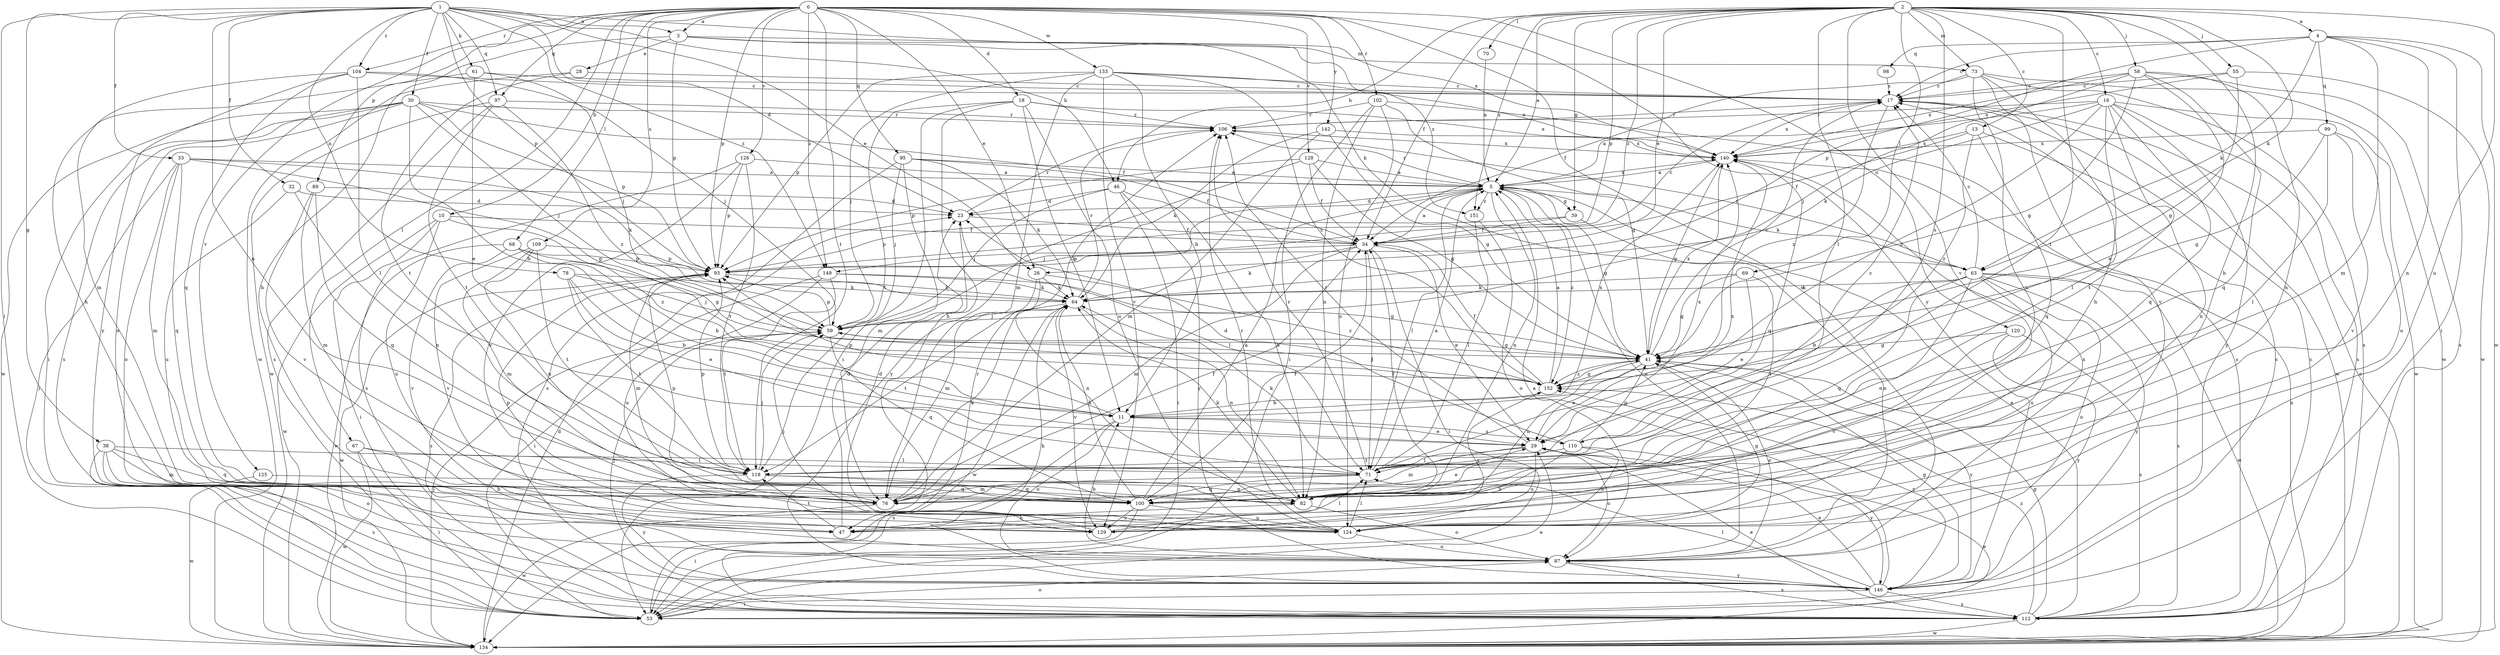 strict digraph  {
0;
1;
2;
3;
4;
5;
10;
11;
13;
16;
17;
18;
23;
26;
28;
29;
30;
32;
33;
34;
38;
39;
41;
46;
47;
53;
55;
58;
59;
61;
63;
64;
67;
68;
69;
70;
71;
73;
76;
78;
82;
87;
89;
93;
95;
97;
98;
99;
100;
102;
104;
106;
109;
110;
112;
118;
120;
124;
125;
126;
128;
129;
133;
134;
140;
142;
146;
149;
151;
152;
0 -> 3  [label=a];
0 -> 10  [label=b];
0 -> 18  [label=d];
0 -> 26  [label=e];
0 -> 67  [label=l];
0 -> 68  [label=l];
0 -> 87  [label=o];
0 -> 89  [label=p];
0 -> 93  [label=p];
0 -> 95  [label=q];
0 -> 97  [label=q];
0 -> 102  [label=r];
0 -> 104  [label=r];
0 -> 109  [label=s];
0 -> 118  [label=t];
0 -> 120  [label=u];
0 -> 125  [label=v];
0 -> 126  [label=v];
0 -> 128  [label=v];
0 -> 133  [label=w];
0 -> 142  [label=y];
0 -> 146  [label=y];
0 -> 149  [label=z];
1 -> 3  [label=a];
1 -> 23  [label=d];
1 -> 26  [label=e];
1 -> 30  [label=f];
1 -> 32  [label=f];
1 -> 33  [label=f];
1 -> 38  [label=g];
1 -> 46  [label=h];
1 -> 53  [label=i];
1 -> 61  [label=k];
1 -> 78  [label=n];
1 -> 82  [label=n];
1 -> 93  [label=p];
1 -> 97  [label=q];
1 -> 104  [label=r];
1 -> 140  [label=x];
1 -> 149  [label=z];
2 -> 4  [label=a];
2 -> 5  [label=a];
2 -> 13  [label=c];
2 -> 16  [label=c];
2 -> 26  [label=e];
2 -> 34  [label=f];
2 -> 39  [label=g];
2 -> 46  [label=h];
2 -> 47  [label=h];
2 -> 55  [label=j];
2 -> 58  [label=j];
2 -> 63  [label=k];
2 -> 69  [label=l];
2 -> 70  [label=l];
2 -> 71  [label=l];
2 -> 73  [label=m];
2 -> 93  [label=p];
2 -> 110  [label=s];
2 -> 118  [label=t];
2 -> 124  [label=u];
2 -> 129  [label=v];
2 -> 149  [label=z];
2 -> 151  [label=z];
3 -> 28  [label=e];
3 -> 47  [label=h];
3 -> 63  [label=k];
3 -> 73  [label=m];
3 -> 93  [label=p];
3 -> 151  [label=z];
4 -> 17  [label=c];
4 -> 53  [label=i];
4 -> 63  [label=k];
4 -> 76  [label=m];
4 -> 82  [label=n];
4 -> 93  [label=p];
4 -> 98  [label=q];
4 -> 99  [label=q];
4 -> 134  [label=w];
5 -> 23  [label=d];
5 -> 39  [label=g];
5 -> 41  [label=g];
5 -> 59  [label=j];
5 -> 63  [label=k];
5 -> 71  [label=l];
5 -> 82  [label=n];
5 -> 106  [label=r];
5 -> 140  [label=x];
5 -> 151  [label=z];
5 -> 152  [label=z];
10 -> 34  [label=f];
10 -> 53  [label=i];
10 -> 124  [label=u];
10 -> 134  [label=w];
10 -> 152  [label=z];
11 -> 29  [label=e];
11 -> 87  [label=o];
11 -> 93  [label=p];
11 -> 110  [label=s];
11 -> 112  [label=s];
11 -> 140  [label=x];
13 -> 34  [label=f];
13 -> 82  [label=n];
13 -> 100  [label=q];
13 -> 140  [label=x];
13 -> 152  [label=z];
16 -> 5  [label=a];
16 -> 64  [label=k];
16 -> 71  [label=l];
16 -> 100  [label=q];
16 -> 106  [label=r];
16 -> 112  [label=s];
16 -> 118  [label=t];
16 -> 134  [label=w];
16 -> 146  [label=y];
16 -> 152  [label=z];
17 -> 106  [label=r];
17 -> 134  [label=w];
17 -> 140  [label=x];
17 -> 152  [label=z];
18 -> 11  [label=b];
18 -> 47  [label=h];
18 -> 53  [label=i];
18 -> 106  [label=r];
18 -> 118  [label=t];
18 -> 124  [label=u];
18 -> 140  [label=x];
23 -> 34  [label=f];
23 -> 71  [label=l];
23 -> 106  [label=r];
26 -> 64  [label=k];
26 -> 76  [label=m];
26 -> 82  [label=n];
26 -> 152  [label=z];
28 -> 17  [label=c];
28 -> 118  [label=t];
28 -> 134  [label=w];
29 -> 71  [label=l];
29 -> 76  [label=m];
29 -> 87  [label=o];
29 -> 106  [label=r];
29 -> 124  [label=u];
29 -> 140  [label=x];
30 -> 11  [label=b];
30 -> 34  [label=f];
30 -> 53  [label=i];
30 -> 59  [label=j];
30 -> 87  [label=o];
30 -> 93  [label=p];
30 -> 106  [label=r];
30 -> 112  [label=s];
30 -> 134  [label=w];
32 -> 23  [label=d];
32 -> 82  [label=n];
32 -> 124  [label=u];
33 -> 5  [label=a];
33 -> 41  [label=g];
33 -> 53  [label=i];
33 -> 64  [label=k];
33 -> 76  [label=m];
33 -> 87  [label=o];
33 -> 100  [label=q];
34 -> 5  [label=a];
34 -> 17  [label=c];
34 -> 29  [label=e];
34 -> 53  [label=i];
34 -> 64  [label=k];
34 -> 71  [label=l];
34 -> 76  [label=m];
34 -> 93  [label=p];
38 -> 53  [label=i];
38 -> 71  [label=l];
38 -> 76  [label=m];
38 -> 87  [label=o];
38 -> 100  [label=q];
38 -> 112  [label=s];
39 -> 34  [label=f];
39 -> 87  [label=o];
39 -> 93  [label=p];
41 -> 17  [label=c];
41 -> 29  [label=e];
41 -> 82  [label=n];
41 -> 87  [label=o];
41 -> 140  [label=x];
41 -> 146  [label=y];
41 -> 152  [label=z];
46 -> 23  [label=d];
46 -> 53  [label=i];
46 -> 59  [label=j];
46 -> 82  [label=n];
46 -> 146  [label=y];
47 -> 23  [label=d];
47 -> 118  [label=t];
53 -> 17  [label=c];
53 -> 29  [label=e];
53 -> 87  [label=o];
53 -> 106  [label=r];
55 -> 17  [label=c];
55 -> 41  [label=g];
55 -> 134  [label=w];
55 -> 140  [label=x];
58 -> 17  [label=c];
58 -> 29  [label=e];
58 -> 41  [label=g];
58 -> 59  [label=j];
58 -> 82  [label=n];
58 -> 100  [label=q];
58 -> 112  [label=s];
58 -> 140  [label=x];
59 -> 41  [label=g];
59 -> 93  [label=p];
59 -> 100  [label=q];
61 -> 17  [label=c];
61 -> 29  [label=e];
61 -> 47  [label=h];
61 -> 59  [label=j];
63 -> 11  [label=b];
63 -> 17  [label=c];
63 -> 64  [label=k];
63 -> 82  [label=n];
63 -> 87  [label=o];
63 -> 100  [label=q];
63 -> 106  [label=r];
63 -> 112  [label=s];
63 -> 124  [label=u];
63 -> 134  [label=w];
63 -> 146  [label=y];
64 -> 59  [label=j];
64 -> 82  [label=n];
64 -> 106  [label=r];
64 -> 118  [label=t];
64 -> 129  [label=v];
64 -> 134  [label=w];
67 -> 47  [label=h];
67 -> 53  [label=i];
67 -> 71  [label=l];
67 -> 134  [label=w];
68 -> 11  [label=b];
68 -> 41  [label=g];
68 -> 93  [label=p];
68 -> 129  [label=v];
68 -> 134  [label=w];
69 -> 29  [label=e];
69 -> 41  [label=g];
69 -> 64  [label=k];
69 -> 71  [label=l];
70 -> 5  [label=a];
71 -> 5  [label=a];
71 -> 64  [label=k];
71 -> 76  [label=m];
71 -> 100  [label=q];
71 -> 106  [label=r];
71 -> 140  [label=x];
73 -> 17  [label=c];
73 -> 34  [label=f];
73 -> 47  [label=h];
73 -> 82  [label=n];
73 -> 112  [label=s];
73 -> 129  [label=v];
73 -> 134  [label=w];
76 -> 29  [label=e];
76 -> 34  [label=f];
76 -> 64  [label=k];
76 -> 93  [label=p];
76 -> 134  [label=w];
78 -> 11  [label=b];
78 -> 29  [label=e];
78 -> 59  [label=j];
78 -> 64  [label=k];
78 -> 118  [label=t];
82 -> 34  [label=f];
82 -> 47  [label=h];
82 -> 64  [label=k];
82 -> 87  [label=o];
87 -> 5  [label=a];
87 -> 11  [label=b];
87 -> 112  [label=s];
87 -> 140  [label=x];
87 -> 146  [label=y];
89 -> 23  [label=d];
89 -> 76  [label=m];
89 -> 100  [label=q];
89 -> 129  [label=v];
93 -> 64  [label=k];
93 -> 76  [label=m];
93 -> 112  [label=s];
93 -> 134  [label=w];
95 -> 5  [label=a];
95 -> 34  [label=f];
95 -> 59  [label=j];
95 -> 64  [label=k];
95 -> 76  [label=m];
95 -> 112  [label=s];
97 -> 106  [label=r];
97 -> 112  [label=s];
97 -> 118  [label=t];
97 -> 134  [label=w];
97 -> 152  [label=z];
98 -> 17  [label=c];
99 -> 41  [label=g];
99 -> 71  [label=l];
99 -> 124  [label=u];
99 -> 129  [label=v];
99 -> 140  [label=x];
100 -> 5  [label=a];
100 -> 34  [label=f];
100 -> 53  [label=i];
100 -> 64  [label=k];
100 -> 124  [label=u];
100 -> 129  [label=v];
102 -> 41  [label=g];
102 -> 53  [label=i];
102 -> 82  [label=n];
102 -> 106  [label=r];
102 -> 112  [label=s];
102 -> 124  [label=u];
104 -> 17  [label=c];
104 -> 59  [label=j];
104 -> 71  [label=l];
104 -> 76  [label=m];
104 -> 100  [label=q];
104 -> 146  [label=y];
106 -> 140  [label=x];
109 -> 76  [label=m];
109 -> 82  [label=n];
109 -> 93  [label=p];
109 -> 118  [label=t];
109 -> 129  [label=v];
110 -> 17  [label=c];
110 -> 23  [label=d];
110 -> 41  [label=g];
110 -> 47  [label=h];
110 -> 118  [label=t];
110 -> 124  [label=u];
110 -> 146  [label=y];
112 -> 5  [label=a];
112 -> 17  [label=c];
112 -> 29  [label=e];
112 -> 41  [label=g];
112 -> 134  [label=w];
112 -> 152  [label=z];
118 -> 59  [label=j];
118 -> 82  [label=n];
118 -> 93  [label=p];
118 -> 100  [label=q];
118 -> 146  [label=y];
120 -> 41  [label=g];
120 -> 112  [label=s];
120 -> 129  [label=v];
120 -> 146  [label=y];
124 -> 23  [label=d];
124 -> 41  [label=g];
124 -> 59  [label=j];
124 -> 71  [label=l];
124 -> 87  [label=o];
124 -> 106  [label=r];
125 -> 100  [label=q];
125 -> 134  [label=w];
126 -> 5  [label=a];
126 -> 93  [label=p];
126 -> 112  [label=s];
126 -> 118  [label=t];
126 -> 129  [label=v];
128 -> 5  [label=a];
128 -> 34  [label=f];
128 -> 41  [label=g];
128 -> 93  [label=p];
128 -> 146  [label=y];
129 -> 71  [label=l];
129 -> 93  [label=p];
129 -> 152  [label=z];
133 -> 11  [label=b];
133 -> 17  [label=c];
133 -> 59  [label=j];
133 -> 76  [label=m];
133 -> 93  [label=p];
133 -> 129  [label=v];
133 -> 140  [label=x];
133 -> 152  [label=z];
134 -> 17  [label=c];
134 -> 23  [label=d];
134 -> 29  [label=e];
134 -> 59  [label=j];
134 -> 140  [label=x];
140 -> 5  [label=a];
140 -> 41  [label=g];
140 -> 100  [label=q];
142 -> 41  [label=g];
142 -> 64  [label=k];
142 -> 76  [label=m];
142 -> 140  [label=x];
146 -> 5  [label=a];
146 -> 29  [label=e];
146 -> 41  [label=g];
146 -> 53  [label=i];
146 -> 59  [label=j];
146 -> 64  [label=k];
146 -> 71  [label=l];
146 -> 112  [label=s];
146 -> 152  [label=z];
149 -> 41  [label=g];
149 -> 53  [label=i];
149 -> 64  [label=k];
149 -> 118  [label=t];
149 -> 124  [label=u];
151 -> 71  [label=l];
151 -> 87  [label=o];
152 -> 5  [label=a];
152 -> 11  [label=b];
152 -> 34  [label=f];
152 -> 41  [label=g];
152 -> 59  [label=j];
}
